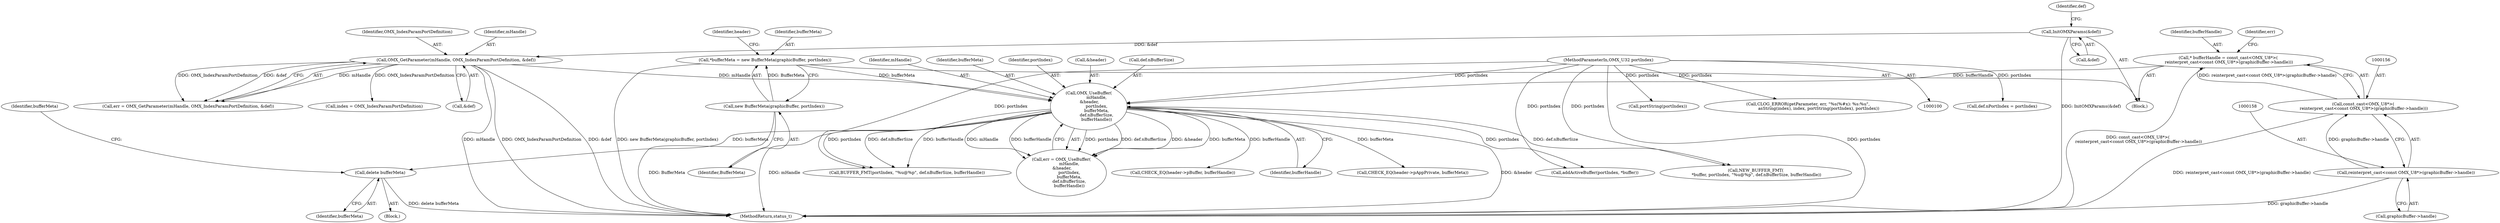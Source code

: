digraph "0_Android_b351eabb428c7ca85a34513c64601f437923d576_13@API" {
"1000189" [label="(Call,delete bufferMeta)"];
"1000164" [label="(Call,OMX_UseBuffer(\n            mHandle,\n &header,\n            portIndex,\n            bufferMeta,\n            def.nBufferSize,\n            bufferHandle))"];
"1000117" [label="(Call,OMX_GetParameter(mHandle, OMX_IndexParamPortDefinition, &def))"];
"1000106" [label="(Call,InitOMXParams(&def))"];
"1000101" [label="(MethodParameterIn,OMX_U32 portIndex)"];
"1000144" [label="(Call,*bufferMeta = new BufferMeta(graphicBuffer, portIndex))"];
"1000146" [label="(Call,new BufferMeta(graphicBuffer, portIndex))"];
"1000153" [label="(Call,* bufferHandle = const_cast<OMX_U8*>(\n reinterpret_cast<const OMX_U8*>(graphicBuffer->handle)))"];
"1000155" [label="(Call,const_cast<OMX_U8*>(\n reinterpret_cast<const OMX_U8*>(graphicBuffer->handle)))"];
"1000157" [label="(Call,reinterpret_cast<const OMX_U8*>(graphicBuffer->handle))"];
"1000118" [label="(Identifier,mHandle)"];
"1000170" [label="(Call,def.nBufferSize)"];
"1000111" [label="(Identifier,def)"];
"1000119" [label="(Identifier,OMX_IndexParamPortDefinition)"];
"1000165" [label="(Identifier,mHandle)"];
"1000163" [label="(Identifier,err)"];
"1000169" [label="(Identifier,bufferMeta)"];
"1000216" [label="(Call,addActiveBuffer(portIndex, *buffer))"];
"1000106" [label="(Call,InitOMXParams(&def))"];
"1000159" [label="(Call,graphicBuffer->handle)"];
"1000162" [label="(Call,err = OMX_UseBuffer(\n            mHandle,\n &header,\n            portIndex,\n            bufferMeta,\n            def.nBufferSize,\n            bufferHandle))"];
"1000120" [label="(Call,&def)"];
"1000201" [label="(Call,CHECK_EQ(header->pBuffer, bufferHandle))"];
"1000157" [label="(Call,reinterpret_cast<const OMX_U8*>(graphicBuffer->handle))"];
"1000115" [label="(Call,err = OMX_GetParameter(mHandle, OMX_IndexParamPortDefinition, &def))"];
"1000155" [label="(Call,const_cast<OMX_U8*>(\n reinterpret_cast<const OMX_U8*>(graphicBuffer->handle)))"];
"1000173" [label="(Identifier,bufferHandle)"];
"1000144" [label="(Call,*bufferMeta = new BufferMeta(graphicBuffer, portIndex))"];
"1000189" [label="(Call,delete bufferMeta)"];
"1000206" [label="(Call,CHECK_EQ(header->pAppPrivate, bufferMeta))"];
"1000104" [label="(Block,)"];
"1000147" [label="(Identifier,BufferMeta)"];
"1000117" [label="(Call,OMX_GetParameter(mHandle, OMX_IndexParamPortDefinition, &def))"];
"1000150" [label="(Identifier,header)"];
"1000168" [label="(Identifier,portIndex)"];
"1000166" [label="(Call,&header)"];
"1000233" [label="(MethodReturn,status_t)"];
"1000222" [label="(Call,NEW_BUFFER_FMT(\n *buffer, portIndex, \"%u@%p\", def.nBufferSize, bufferHandle))"];
"1000128" [label="(Call,index = OMX_IndexParamPortDefinition)"];
"1000192" [label="(Identifier,bufferMeta)"];
"1000107" [label="(Call,&def)"];
"1000190" [label="(Identifier,bufferMeta)"];
"1000109" [label="(Call,def.nPortIndex = portIndex)"];
"1000178" [label="(Block,)"];
"1000138" [label="(Call,portString(portIndex))"];
"1000164" [label="(Call,OMX_UseBuffer(\n            mHandle,\n &header,\n            portIndex,\n            bufferMeta,\n            def.nBufferSize,\n            bufferHandle))"];
"1000154" [label="(Identifier,bufferHandle)"];
"1000131" [label="(Call,CLOG_ERROR(getParameter, err, \"%s(%#x): %s:%u\",\n                asString(index), index, portString(portIndex), portIndex))"];
"1000182" [label="(Call,BUFFER_FMT(portIndex, \"%u@%p\", def.nBufferSize, bufferHandle))"];
"1000146" [label="(Call,new BufferMeta(graphicBuffer, portIndex))"];
"1000101" [label="(MethodParameterIn,OMX_U32 portIndex)"];
"1000153" [label="(Call,* bufferHandle = const_cast<OMX_U8*>(\n reinterpret_cast<const OMX_U8*>(graphicBuffer->handle)))"];
"1000145" [label="(Identifier,bufferMeta)"];
"1000189" -> "1000178"  [label="AST: "];
"1000189" -> "1000190"  [label="CFG: "];
"1000190" -> "1000189"  [label="AST: "];
"1000192" -> "1000189"  [label="CFG: "];
"1000189" -> "1000233"  [label="DDG: delete bufferMeta"];
"1000164" -> "1000189"  [label="DDG: bufferMeta"];
"1000164" -> "1000162"  [label="AST: "];
"1000164" -> "1000173"  [label="CFG: "];
"1000165" -> "1000164"  [label="AST: "];
"1000166" -> "1000164"  [label="AST: "];
"1000168" -> "1000164"  [label="AST: "];
"1000169" -> "1000164"  [label="AST: "];
"1000170" -> "1000164"  [label="AST: "];
"1000173" -> "1000164"  [label="AST: "];
"1000162" -> "1000164"  [label="CFG: "];
"1000164" -> "1000233"  [label="DDG: &header"];
"1000164" -> "1000233"  [label="DDG: mHandle"];
"1000164" -> "1000162"  [label="DDG: portIndex"];
"1000164" -> "1000162"  [label="DDG: def.nBufferSize"];
"1000164" -> "1000162"  [label="DDG: &header"];
"1000164" -> "1000162"  [label="DDG: bufferMeta"];
"1000164" -> "1000162"  [label="DDG: mHandle"];
"1000164" -> "1000162"  [label="DDG: bufferHandle"];
"1000117" -> "1000164"  [label="DDG: mHandle"];
"1000101" -> "1000164"  [label="DDG: portIndex"];
"1000144" -> "1000164"  [label="DDG: bufferMeta"];
"1000153" -> "1000164"  [label="DDG: bufferHandle"];
"1000164" -> "1000182"  [label="DDG: portIndex"];
"1000164" -> "1000182"  [label="DDG: def.nBufferSize"];
"1000164" -> "1000182"  [label="DDG: bufferHandle"];
"1000164" -> "1000201"  [label="DDG: bufferHandle"];
"1000164" -> "1000206"  [label="DDG: bufferMeta"];
"1000164" -> "1000216"  [label="DDG: portIndex"];
"1000164" -> "1000222"  [label="DDG: def.nBufferSize"];
"1000117" -> "1000115"  [label="AST: "];
"1000117" -> "1000120"  [label="CFG: "];
"1000118" -> "1000117"  [label="AST: "];
"1000119" -> "1000117"  [label="AST: "];
"1000120" -> "1000117"  [label="AST: "];
"1000115" -> "1000117"  [label="CFG: "];
"1000117" -> "1000233"  [label="DDG: mHandle"];
"1000117" -> "1000233"  [label="DDG: OMX_IndexParamPortDefinition"];
"1000117" -> "1000233"  [label="DDG: &def"];
"1000117" -> "1000115"  [label="DDG: mHandle"];
"1000117" -> "1000115"  [label="DDG: OMX_IndexParamPortDefinition"];
"1000117" -> "1000115"  [label="DDG: &def"];
"1000106" -> "1000117"  [label="DDG: &def"];
"1000117" -> "1000128"  [label="DDG: OMX_IndexParamPortDefinition"];
"1000106" -> "1000104"  [label="AST: "];
"1000106" -> "1000107"  [label="CFG: "];
"1000107" -> "1000106"  [label="AST: "];
"1000111" -> "1000106"  [label="CFG: "];
"1000106" -> "1000233"  [label="DDG: InitOMXParams(&def)"];
"1000101" -> "1000100"  [label="AST: "];
"1000101" -> "1000233"  [label="DDG: portIndex"];
"1000101" -> "1000109"  [label="DDG: portIndex"];
"1000101" -> "1000138"  [label="DDG: portIndex"];
"1000101" -> "1000131"  [label="DDG: portIndex"];
"1000101" -> "1000182"  [label="DDG: portIndex"];
"1000101" -> "1000216"  [label="DDG: portIndex"];
"1000101" -> "1000222"  [label="DDG: portIndex"];
"1000144" -> "1000104"  [label="AST: "];
"1000144" -> "1000146"  [label="CFG: "];
"1000145" -> "1000144"  [label="AST: "];
"1000146" -> "1000144"  [label="AST: "];
"1000150" -> "1000144"  [label="CFG: "];
"1000144" -> "1000233"  [label="DDG: new BufferMeta(graphicBuffer, portIndex)"];
"1000146" -> "1000144"  [label="DDG: BufferMeta"];
"1000146" -> "1000147"  [label="CFG: "];
"1000147" -> "1000146"  [label="AST: "];
"1000146" -> "1000233"  [label="DDG: BufferMeta"];
"1000153" -> "1000104"  [label="AST: "];
"1000153" -> "1000155"  [label="CFG: "];
"1000154" -> "1000153"  [label="AST: "];
"1000155" -> "1000153"  [label="AST: "];
"1000163" -> "1000153"  [label="CFG: "];
"1000153" -> "1000233"  [label="DDG: const_cast<OMX_U8*>(\n reinterpret_cast<const OMX_U8*>(graphicBuffer->handle))"];
"1000155" -> "1000153"  [label="DDG: reinterpret_cast<const OMX_U8*>(graphicBuffer->handle)"];
"1000155" -> "1000157"  [label="CFG: "];
"1000156" -> "1000155"  [label="AST: "];
"1000157" -> "1000155"  [label="AST: "];
"1000155" -> "1000233"  [label="DDG: reinterpret_cast<const OMX_U8*>(graphicBuffer->handle)"];
"1000157" -> "1000155"  [label="DDG: graphicBuffer->handle"];
"1000157" -> "1000159"  [label="CFG: "];
"1000158" -> "1000157"  [label="AST: "];
"1000159" -> "1000157"  [label="AST: "];
"1000157" -> "1000233"  [label="DDG: graphicBuffer->handle"];
}
